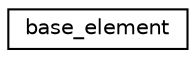 digraph "Graphe hiérarchique des classes"
{
  edge [fontname="Helvetica",fontsize="10",labelfontname="Helvetica",labelfontsize="10"];
  node [fontname="Helvetica",fontsize="10",shape=record];
  rankdir="LR";
  Node0 [label="base_element",height=0.2,width=0.4,color="black", fillcolor="white", style="filled",URL="$classbase__element.html",tooltip="Classe décrivant un élément de texte. Cela peut être un caractère, un entier, un booléen ou une chain..."];
}
